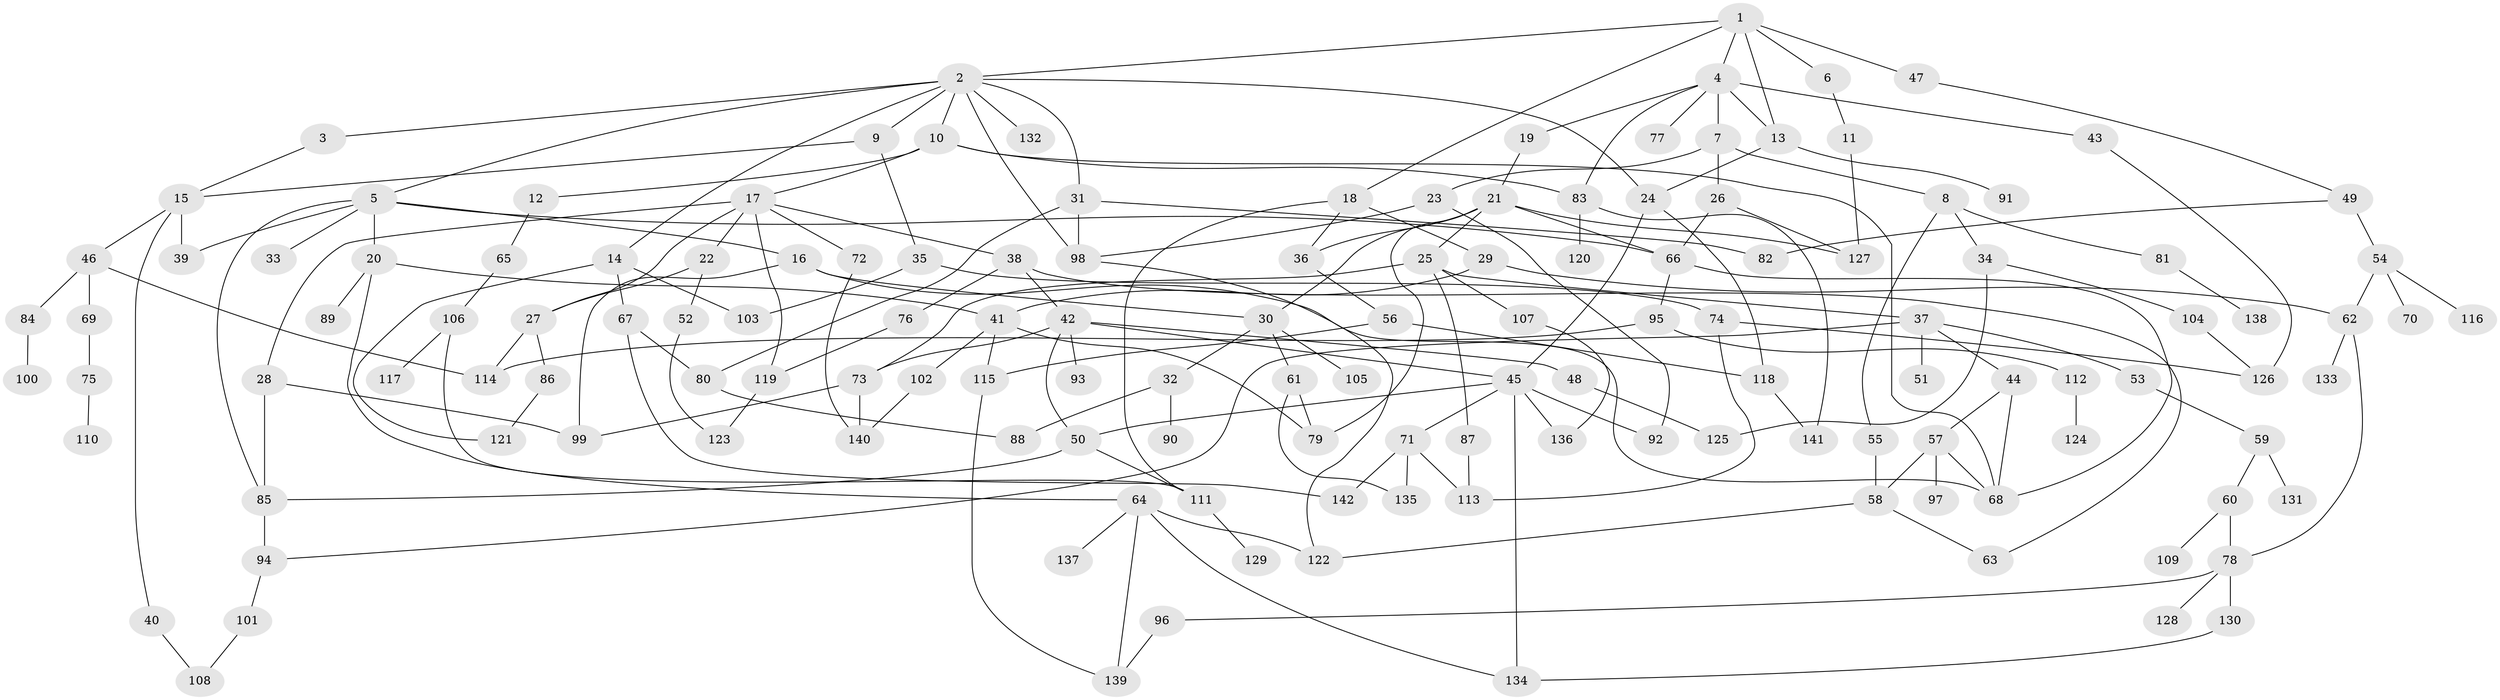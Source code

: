 // coarse degree distribution, {6: 0.03260869565217391, 11: 0.010869565217391304, 2: 0.2391304347826087, 9: 0.010869565217391304, 7: 0.06521739130434782, 5: 0.09782608695652174, 4: 0.14130434782608695, 8: 0.021739130434782608, 3: 0.17391304347826086, 1: 0.20652173913043478}
// Generated by graph-tools (version 1.1) at 2025/41/03/06/25 10:41:25]
// undirected, 142 vertices, 206 edges
graph export_dot {
graph [start="1"]
  node [color=gray90,style=filled];
  1;
  2;
  3;
  4;
  5;
  6;
  7;
  8;
  9;
  10;
  11;
  12;
  13;
  14;
  15;
  16;
  17;
  18;
  19;
  20;
  21;
  22;
  23;
  24;
  25;
  26;
  27;
  28;
  29;
  30;
  31;
  32;
  33;
  34;
  35;
  36;
  37;
  38;
  39;
  40;
  41;
  42;
  43;
  44;
  45;
  46;
  47;
  48;
  49;
  50;
  51;
  52;
  53;
  54;
  55;
  56;
  57;
  58;
  59;
  60;
  61;
  62;
  63;
  64;
  65;
  66;
  67;
  68;
  69;
  70;
  71;
  72;
  73;
  74;
  75;
  76;
  77;
  78;
  79;
  80;
  81;
  82;
  83;
  84;
  85;
  86;
  87;
  88;
  89;
  90;
  91;
  92;
  93;
  94;
  95;
  96;
  97;
  98;
  99;
  100;
  101;
  102;
  103;
  104;
  105;
  106;
  107;
  108;
  109;
  110;
  111;
  112;
  113;
  114;
  115;
  116;
  117;
  118;
  119;
  120;
  121;
  122;
  123;
  124;
  125;
  126;
  127;
  128;
  129;
  130;
  131;
  132;
  133;
  134;
  135;
  136;
  137;
  138;
  139;
  140;
  141;
  142;
  1 -- 2;
  1 -- 4;
  1 -- 6;
  1 -- 13;
  1 -- 18;
  1 -- 47;
  2 -- 3;
  2 -- 5;
  2 -- 9;
  2 -- 10;
  2 -- 14;
  2 -- 24;
  2 -- 31;
  2 -- 132;
  2 -- 98;
  3 -- 15;
  4 -- 7;
  4 -- 19;
  4 -- 43;
  4 -- 77;
  4 -- 83;
  4 -- 13;
  5 -- 16;
  5 -- 20;
  5 -- 33;
  5 -- 66;
  5 -- 39;
  5 -- 85;
  6 -- 11;
  7 -- 8;
  7 -- 23;
  7 -- 26;
  8 -- 34;
  8 -- 55;
  8 -- 81;
  9 -- 15;
  9 -- 35;
  10 -- 12;
  10 -- 17;
  10 -- 83;
  10 -- 68;
  11 -- 127;
  12 -- 65;
  13 -- 91;
  13 -- 24;
  14 -- 67;
  14 -- 103;
  14 -- 121;
  15 -- 39;
  15 -- 40;
  15 -- 46;
  16 -- 99;
  16 -- 68;
  16 -- 30;
  17 -- 22;
  17 -- 27;
  17 -- 28;
  17 -- 38;
  17 -- 72;
  17 -- 119;
  18 -- 29;
  18 -- 36;
  18 -- 111;
  19 -- 21;
  20 -- 64;
  20 -- 89;
  20 -- 41;
  21 -- 25;
  21 -- 30;
  21 -- 66;
  21 -- 36;
  21 -- 127;
  21 -- 79;
  22 -- 52;
  22 -- 27;
  23 -- 92;
  23 -- 98;
  24 -- 45;
  24 -- 118;
  25 -- 37;
  25 -- 73;
  25 -- 87;
  25 -- 107;
  26 -- 127;
  26 -- 66;
  27 -- 86;
  27 -- 114;
  28 -- 99;
  28 -- 85;
  29 -- 41;
  29 -- 62;
  30 -- 32;
  30 -- 61;
  30 -- 105;
  31 -- 98;
  31 -- 82;
  31 -- 80;
  32 -- 88;
  32 -- 90;
  34 -- 104;
  34 -- 125;
  35 -- 74;
  35 -- 103;
  36 -- 56;
  37 -- 44;
  37 -- 51;
  37 -- 53;
  37 -- 94;
  38 -- 42;
  38 -- 76;
  38 -- 63;
  40 -- 108;
  41 -- 79;
  41 -- 102;
  41 -- 115;
  42 -- 48;
  42 -- 93;
  42 -- 50;
  42 -- 73;
  42 -- 45;
  43 -- 126;
  44 -- 57;
  44 -- 68;
  45 -- 50;
  45 -- 71;
  45 -- 92;
  45 -- 136;
  45 -- 134;
  46 -- 69;
  46 -- 84;
  46 -- 114;
  47 -- 49;
  48 -- 125;
  49 -- 54;
  49 -- 82;
  50 -- 85;
  50 -- 111;
  52 -- 123;
  53 -- 59;
  54 -- 70;
  54 -- 116;
  54 -- 62;
  55 -- 58;
  56 -- 118;
  56 -- 115;
  57 -- 68;
  57 -- 97;
  57 -- 58;
  58 -- 63;
  58 -- 122;
  59 -- 60;
  59 -- 131;
  60 -- 109;
  60 -- 78;
  61 -- 79;
  61 -- 135;
  62 -- 78;
  62 -- 133;
  64 -- 134;
  64 -- 137;
  64 -- 122;
  64 -- 139;
  65 -- 106;
  66 -- 95;
  66 -- 68;
  67 -- 80;
  67 -- 142;
  69 -- 75;
  71 -- 113;
  71 -- 135;
  71 -- 142;
  72 -- 140;
  73 -- 140;
  73 -- 99;
  74 -- 126;
  74 -- 113;
  75 -- 110;
  76 -- 119;
  78 -- 96;
  78 -- 128;
  78 -- 130;
  80 -- 88;
  81 -- 138;
  83 -- 120;
  83 -- 141;
  84 -- 100;
  85 -- 94;
  86 -- 121;
  87 -- 113;
  94 -- 101;
  95 -- 112;
  95 -- 114;
  96 -- 139;
  98 -- 122;
  101 -- 108;
  102 -- 140;
  104 -- 126;
  106 -- 117;
  106 -- 111;
  107 -- 136;
  111 -- 129;
  112 -- 124;
  115 -- 139;
  118 -- 141;
  119 -- 123;
  130 -- 134;
}
